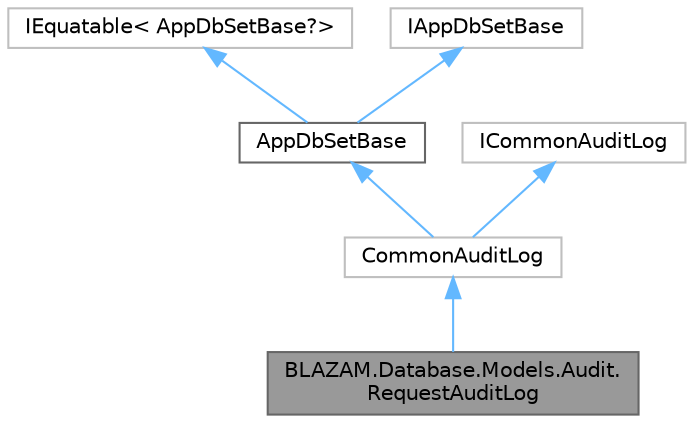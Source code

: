digraph "BLAZAM.Database.Models.Audit.RequestAuditLog"
{
 // LATEX_PDF_SIZE
  bgcolor="transparent";
  edge [fontname=Helvetica,fontsize=10,labelfontname=Helvetica,labelfontsize=10];
  node [fontname=Helvetica,fontsize=10,shape=box,height=0.2,width=0.4];
  Node1 [id="Node000001",label="BLAZAM.Database.Models.Audit.\lRequestAuditLog",height=0.2,width=0.4,color="gray40", fillcolor="grey60", style="filled", fontcolor="black",tooltip=" "];
  Node2 -> Node1 [id="edge6_Node000001_Node000002",dir="back",color="steelblue1",style="solid",tooltip=" "];
  Node2 [id="Node000002",label="CommonAuditLog",height=0.2,width=0.4,color="grey75", fillcolor="white", style="filled",URL="$class_b_l_a_z_a_m_1_1_database_1_1_models_1_1_audit_1_1_common_audit_log.html",tooltip=" "];
  Node3 -> Node2 [id="edge7_Node000002_Node000003",dir="back",color="steelblue1",style="solid",tooltip=" "];
  Node3 [id="Node000003",label="AppDbSetBase",height=0.2,width=0.4,color="gray40", fillcolor="white", style="filled",URL="$class_b_l_a_z_a_m_1_1_database_1_1_models_1_1_app_db_set_base.html",tooltip="Base class that all Database Model classes should inherit."];
  Node4 -> Node3 [id="edge8_Node000003_Node000004",dir="back",color="steelblue1",style="solid",tooltip=" "];
  Node4 [id="Node000004",label="IEquatable\< AppDbSetBase?\>",height=0.2,width=0.4,color="grey75", fillcolor="white", style="filled",tooltip=" "];
  Node5 -> Node3 [id="edge9_Node000003_Node000005",dir="back",color="steelblue1",style="solid",tooltip=" "];
  Node5 [id="Node000005",label="IAppDbSetBase",height=0.2,width=0.4,color="grey75", fillcolor="white", style="filled",URL="$interface_b_l_a_z_a_m_1_1_database_1_1_models_1_1_i_app_db_set_base.html",tooltip=" "];
  Node6 -> Node2 [id="edge10_Node000002_Node000006",dir="back",color="steelblue1",style="solid",tooltip=" "];
  Node6 [id="Node000006",label="ICommonAuditLog",height=0.2,width=0.4,color="grey75", fillcolor="white", style="filled",URL="$interface_b_l_a_z_a_m_1_1_database_1_1_models_1_1_audit_1_1_i_common_audit_log.html",tooltip=" "];
}
